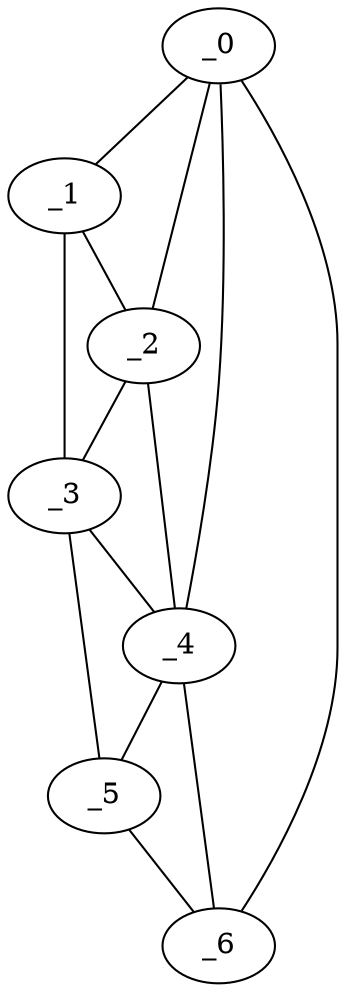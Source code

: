 graph "obj9__165.gxl" {
	_0	 [x=21,
		y=102];
	_1	 [x=25,
		y=9];
	_0 -- _1	 [valence=1];
	_2	 [x=65,
		y=6];
	_0 -- _2	 [valence=2];
	_4	 [x=86,
		y=13];
	_0 -- _4	 [valence=1];
	_6	 [x=106,
		y=112];
	_0 -- _6	 [valence=1];
	_1 -- _2	 [valence=2];
	_3	 [x=73,
		y=3];
	_1 -- _3	 [valence=1];
	_2 -- _3	 [valence=2];
	_2 -- _4	 [valence=2];
	_3 -- _4	 [valence=2];
	_5	 [x=106,
		y=7];
	_3 -- _5	 [valence=1];
	_4 -- _5	 [valence=2];
	_4 -- _6	 [valence=2];
	_5 -- _6	 [valence=1];
}
